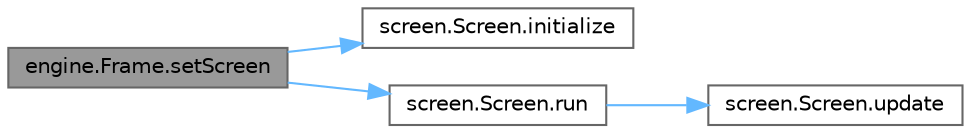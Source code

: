 digraph "engine.Frame.setScreen"
{
 // LATEX_PDF_SIZE
  bgcolor="transparent";
  edge [fontname=Helvetica,fontsize=10,labelfontname=Helvetica,labelfontsize=10];
  node [fontname=Helvetica,fontsize=10,shape=box,height=0.2,width=0.4];
  rankdir="LR";
  Node1 [id="Node000001",label="engine.Frame.setScreen",height=0.2,width=0.4,color="gray40", fillcolor="grey60", style="filled", fontcolor="black",tooltip="Sets current screen."];
  Node1 -> Node2 [id="edge1_Node000001_Node000002",color="steelblue1",style="solid",tooltip=" "];
  Node2 [id="Node000002",label="screen.Screen.initialize",height=0.2,width=0.4,color="grey40", fillcolor="white", style="filled",URL="$classscreen_1_1_screen.html#aed4faad1a01ca178b7911ec5872f4972",tooltip="Initializes basic screen properties."];
  Node1 -> Node3 [id="edge2_Node000001_Node000003",color="steelblue1",style="solid",tooltip=" "];
  Node3 [id="Node000003",label="screen.Screen.run",height=0.2,width=0.4,color="grey40", fillcolor="white", style="filled",URL="$classscreen_1_1_screen.html#a750ac2e99d3e6f3775cce384e1413ee2",tooltip="Activates the screen."];
  Node3 -> Node4 [id="edge3_Node000003_Node000004",color="steelblue1",style="solid",tooltip=" "];
  Node4 [id="Node000004",label="screen.Screen.update",height=0.2,width=0.4,color="grey40", fillcolor="white", style="filled",URL="$classscreen_1_1_screen.html#a12385790db049997682e04b60123683d",tooltip="Updates the elements on screen and checks for events."];
}
